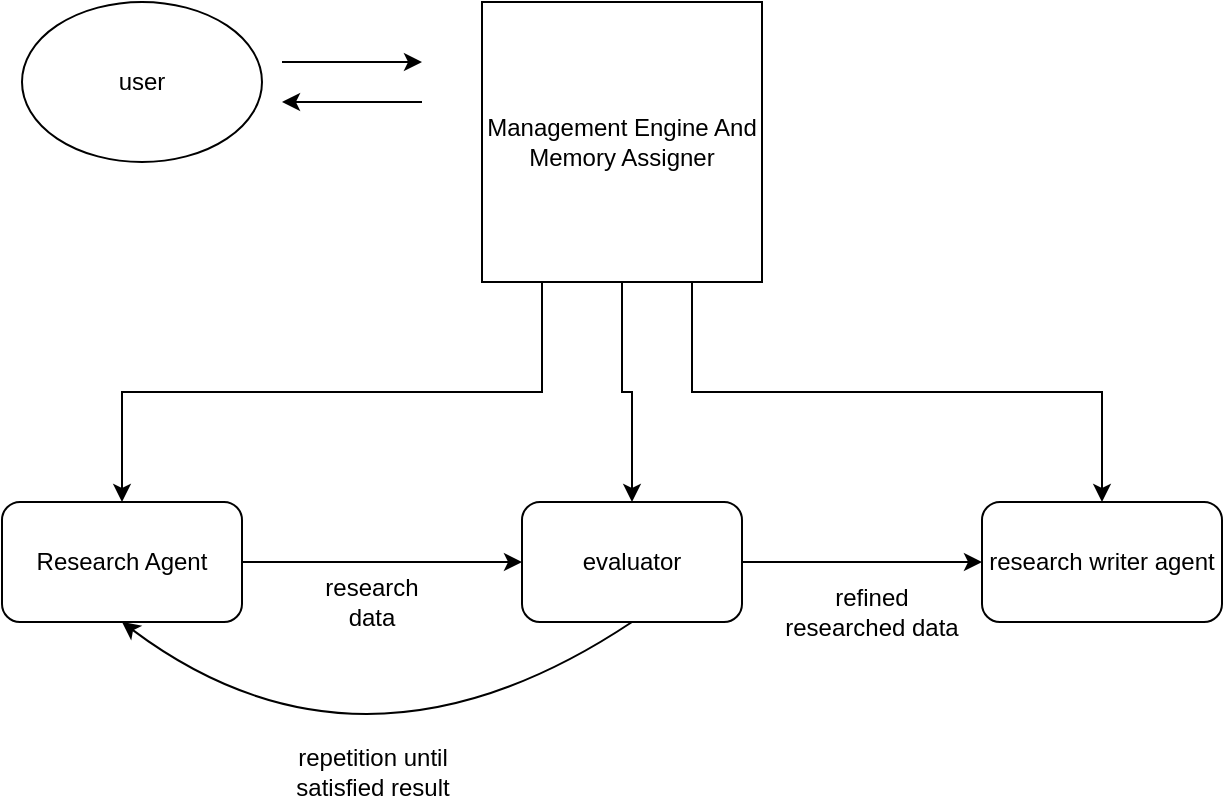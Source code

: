<mxfile version="24.7.8">
  <diagram name="Page-1" id="rzS1m35nFpjiSOTkTSN2">
    <mxGraphModel dx="1909" dy="1024" grid="1" gridSize="10" guides="1" tooltips="1" connect="1" arrows="1" fold="1" page="1" pageScale="1" pageWidth="850" pageHeight="1100" math="0" shadow="0">
      <root>
        <mxCell id="0" />
        <mxCell id="1" parent="0" />
        <mxCell id="DBb91dHuE-FbYP_foHmF-1" value="user" style="ellipse;whiteSpace=wrap;html=1;" vertex="1" parent="1">
          <mxGeometry x="100" y="70" width="120" height="80" as="geometry" />
        </mxCell>
        <mxCell id="DBb91dHuE-FbYP_foHmF-2" value="" style="endArrow=classic;html=1;rounded=0;" edge="1" parent="1">
          <mxGeometry width="50" height="50" relative="1" as="geometry">
            <mxPoint x="230" y="100" as="sourcePoint" />
            <mxPoint x="300" y="100" as="targetPoint" />
          </mxGeometry>
        </mxCell>
        <mxCell id="DBb91dHuE-FbYP_foHmF-3" value="" style="endArrow=classic;html=1;rounded=0;" edge="1" parent="1">
          <mxGeometry width="50" height="50" relative="1" as="geometry">
            <mxPoint x="300" y="120" as="sourcePoint" />
            <mxPoint x="230" y="120" as="targetPoint" />
            <Array as="points">
              <mxPoint x="260" y="120" />
            </Array>
          </mxGeometry>
        </mxCell>
        <mxCell id="DBb91dHuE-FbYP_foHmF-5" style="edgeStyle=orthogonalEdgeStyle;rounded=0;orthogonalLoop=1;jettySize=auto;html=1;entryX=0.5;entryY=0;entryDx=0;entryDy=0;exitX=0.25;exitY=1;exitDx=0;exitDy=0;" edge="1" parent="1" source="DBb91dHuE-FbYP_foHmF-4" target="DBb91dHuE-FbYP_foHmF-6">
          <mxGeometry relative="1" as="geometry">
            <mxPoint x="170" y="350" as="targetPoint" />
            <mxPoint x="360" y="220" as="sourcePoint" />
            <Array as="points">
              <mxPoint x="360" y="210" />
              <mxPoint x="360" y="265" />
              <mxPoint x="150" y="265" />
            </Array>
          </mxGeometry>
        </mxCell>
        <mxCell id="DBb91dHuE-FbYP_foHmF-9" value="" style="edgeStyle=orthogonalEdgeStyle;rounded=0;orthogonalLoop=1;jettySize=auto;html=1;" edge="1" parent="1" source="DBb91dHuE-FbYP_foHmF-4" target="DBb91dHuE-FbYP_foHmF-8">
          <mxGeometry relative="1" as="geometry" />
        </mxCell>
        <mxCell id="DBb91dHuE-FbYP_foHmF-16" style="edgeStyle=orthogonalEdgeStyle;rounded=0;orthogonalLoop=1;jettySize=auto;html=1;exitX=0.75;exitY=1;exitDx=0;exitDy=0;entryX=0.5;entryY=0;entryDx=0;entryDy=0;" edge="1" parent="1" source="DBb91dHuE-FbYP_foHmF-4" target="DBb91dHuE-FbYP_foHmF-17">
          <mxGeometry relative="1" as="geometry">
            <mxPoint x="660" y="310" as="targetPoint" />
          </mxGeometry>
        </mxCell>
        <mxCell id="DBb91dHuE-FbYP_foHmF-4" value="Management Engine And Memory Assigner" style="whiteSpace=wrap;html=1;aspect=fixed;" vertex="1" parent="1">
          <mxGeometry x="330" y="70" width="140" height="140" as="geometry" />
        </mxCell>
        <mxCell id="DBb91dHuE-FbYP_foHmF-10" style="edgeStyle=orthogonalEdgeStyle;rounded=0;orthogonalLoop=1;jettySize=auto;html=1;exitX=1;exitY=0.5;exitDx=0;exitDy=0;entryX=0;entryY=0.5;entryDx=0;entryDy=0;" edge="1" parent="1" source="DBb91dHuE-FbYP_foHmF-6" target="DBb91dHuE-FbYP_foHmF-8">
          <mxGeometry relative="1" as="geometry" />
        </mxCell>
        <mxCell id="DBb91dHuE-FbYP_foHmF-6" value="Research Agent" style="rounded=1;whiteSpace=wrap;html=1;" vertex="1" parent="1">
          <mxGeometry x="90" y="320" width="120" height="60" as="geometry" />
        </mxCell>
        <mxCell id="DBb91dHuE-FbYP_foHmF-18" style="edgeStyle=orthogonalEdgeStyle;rounded=0;orthogonalLoop=1;jettySize=auto;html=1;exitX=1;exitY=0.5;exitDx=0;exitDy=0;" edge="1" parent="1" source="DBb91dHuE-FbYP_foHmF-8" target="DBb91dHuE-FbYP_foHmF-17">
          <mxGeometry relative="1" as="geometry" />
        </mxCell>
        <mxCell id="DBb91dHuE-FbYP_foHmF-8" value="evaluator" style="rounded=1;whiteSpace=wrap;html=1;" vertex="1" parent="1">
          <mxGeometry x="350" y="320" width="110" height="60" as="geometry" />
        </mxCell>
        <mxCell id="DBb91dHuE-FbYP_foHmF-11" value="research data" style="text;html=1;align=center;verticalAlign=middle;whiteSpace=wrap;rounded=0;" vertex="1" parent="1">
          <mxGeometry x="250" y="360" width="50" height="20" as="geometry" />
        </mxCell>
        <mxCell id="DBb91dHuE-FbYP_foHmF-14" value="" style="curved=1;endArrow=classic;html=1;rounded=0;exitX=0.5;exitY=1;exitDx=0;exitDy=0;entryX=0.5;entryY=1;entryDx=0;entryDy=0;" edge="1" parent="1" source="DBb91dHuE-FbYP_foHmF-8" target="DBb91dHuE-FbYP_foHmF-6">
          <mxGeometry width="50" height="50" relative="1" as="geometry">
            <mxPoint x="270" y="520" as="sourcePoint" />
            <mxPoint x="320" y="470" as="targetPoint" />
            <Array as="points">
              <mxPoint x="270" y="470" />
            </Array>
          </mxGeometry>
        </mxCell>
        <mxCell id="DBb91dHuE-FbYP_foHmF-15" value="repetition until satisfied result" style="text;html=1;align=center;verticalAlign=middle;whiteSpace=wrap;rounded=0;" vertex="1" parent="1">
          <mxGeometry x="227.5" y="440" width="95" height="30" as="geometry" />
        </mxCell>
        <mxCell id="DBb91dHuE-FbYP_foHmF-17" value="research writer agent" style="rounded=1;whiteSpace=wrap;html=1;" vertex="1" parent="1">
          <mxGeometry x="580" y="320" width="120" height="60" as="geometry" />
        </mxCell>
        <mxCell id="DBb91dHuE-FbYP_foHmF-20" value="refined researched data" style="text;html=1;align=center;verticalAlign=middle;whiteSpace=wrap;rounded=0;" vertex="1" parent="1">
          <mxGeometry x="480" y="360" width="90" height="30" as="geometry" />
        </mxCell>
      </root>
    </mxGraphModel>
  </diagram>
</mxfile>
